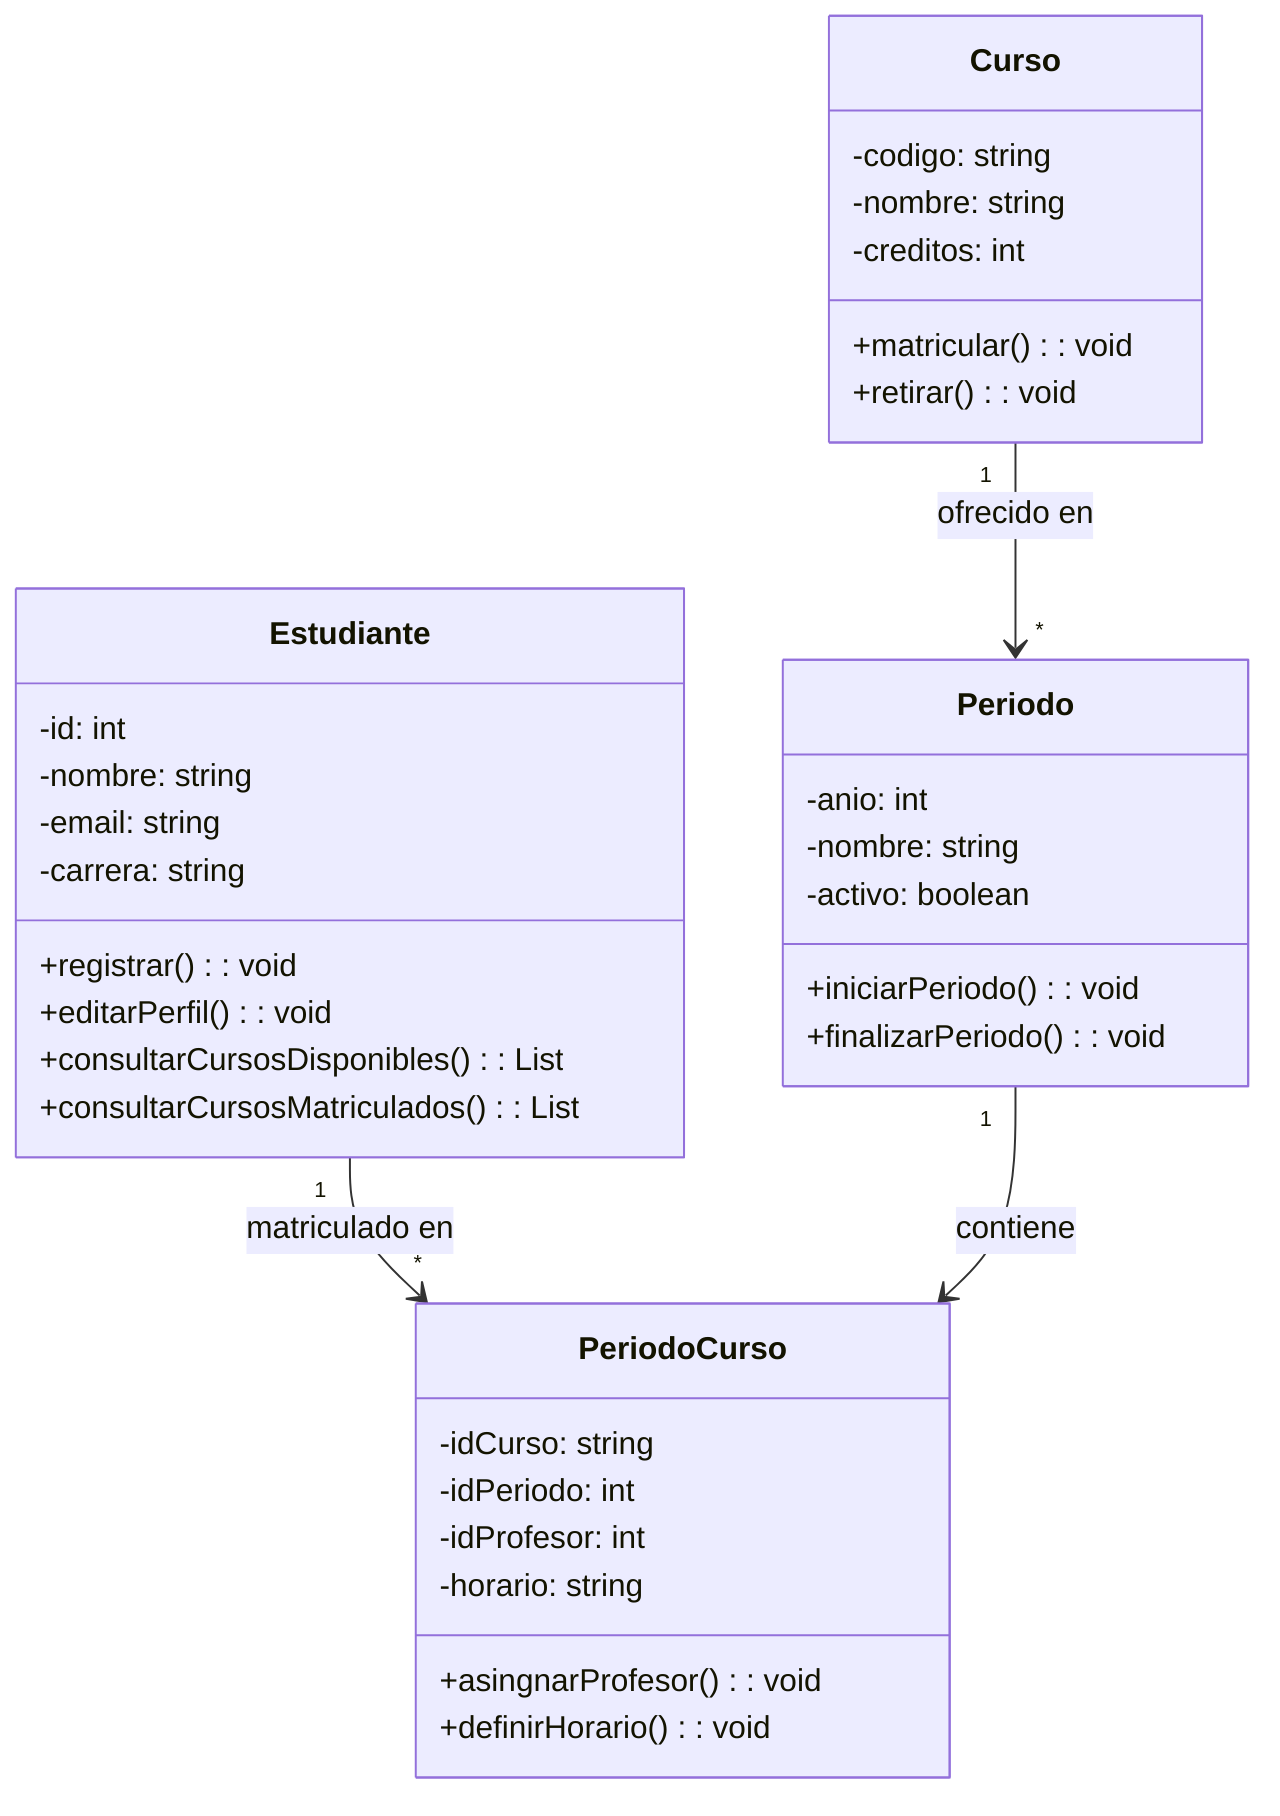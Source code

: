 classDiagram
    class Estudiante {
        -id: int
        -nombre: string
        -email: string
        -carrera: string
        +registrar(): void
        +editarPerfil(): void
        +consultarCursosDisponibles(): List<Curso>
        +consultarCursosMatriculados(): List<Curso>
    }
 
    class Curso {
        -codigo: string
        -nombre: string
        -creditos: int
        +matricular(): void
        +retirar(): void
    }

    class Periodo {
        -anio: int
        -nombre: string
        -activo: boolean
        +iniciarPeriodo(): void
        +finalizarPeriodo(): void
    }

    class PeriodoCurso {
        -idCurso: string
        -idPeriodo: int
        -idProfesor: int 
        -horario: string
        +asingnarProfesor(): void
        +definirHorario(): void

    }
 
    Estudiante "1" --> "*" PeriodoCurso: matriculado en
    Curso "1" --> "*" Periodo : ofrecido en
    Periodo "1" --> PeriodoCurso : contiene